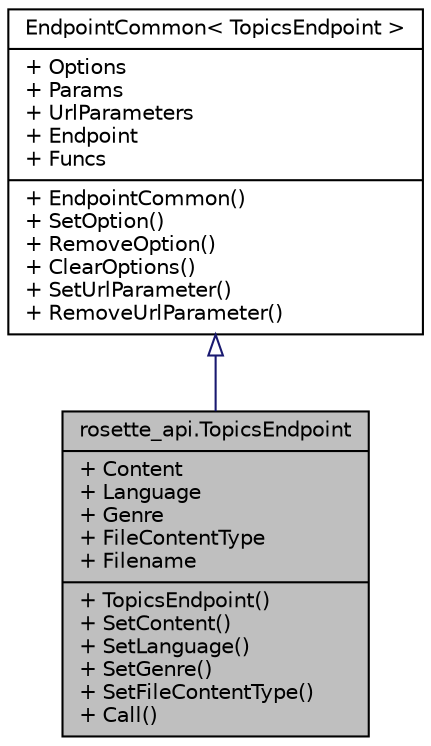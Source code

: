 digraph "rosette_api.TopicsEndpoint"
{
  edge [fontname="Helvetica",fontsize="10",labelfontname="Helvetica",labelfontsize="10"];
  node [fontname="Helvetica",fontsize="10",shape=record];
  Node2 [label="{rosette_api.TopicsEndpoint\n|+ Content\l+ Language\l+ Genre\l+ FileContentType\l+ Filename\l|+ TopicsEndpoint()\l+ SetContent()\l+ SetLanguage()\l+ SetGenre()\l+ SetFileContentType()\l+ Call()\l}",height=0.2,width=0.4,color="black", fillcolor="grey75", style="filled", fontcolor="black"];
  Node3 -> Node2 [dir="back",color="midnightblue",fontsize="10",style="solid",arrowtail="onormal",fontname="Helvetica"];
  Node3 [label="{EndpointCommon\< TopicsEndpoint \>\n|+ Options\l+ Params\l+ UrlParameters\l+ Endpoint\l+ Funcs\l|+ EndpointCommon()\l+ SetOption()\l+ RemoveOption()\l+ ClearOptions()\l+ SetUrlParameter()\l+ RemoveUrlParameter()\l}",height=0.2,width=0.4,color="black", fillcolor="white", style="filled",URL="$classrosette__api_1_1_endpoint_common.html"];
}
